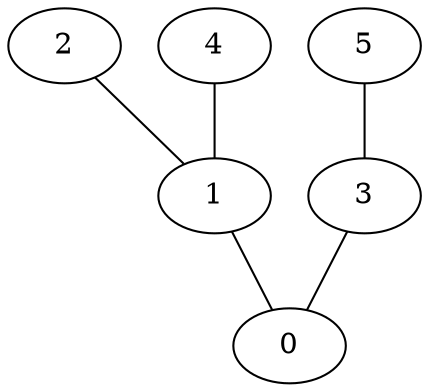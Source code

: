 graph {
    0 [ label = "0" ]
    1 [ label = "1" ]
    2 [ label = "2" ]
    3 [ label = "3" ]
    4 [ label = "4" ]
    5 [ label = "5" ]
    1 -- 0 [ ]
    2 -- 1 [ ]
    3 -- 0 [ ]
    4 -- 1 [ ]
    5 -- 3 [ ]
}
